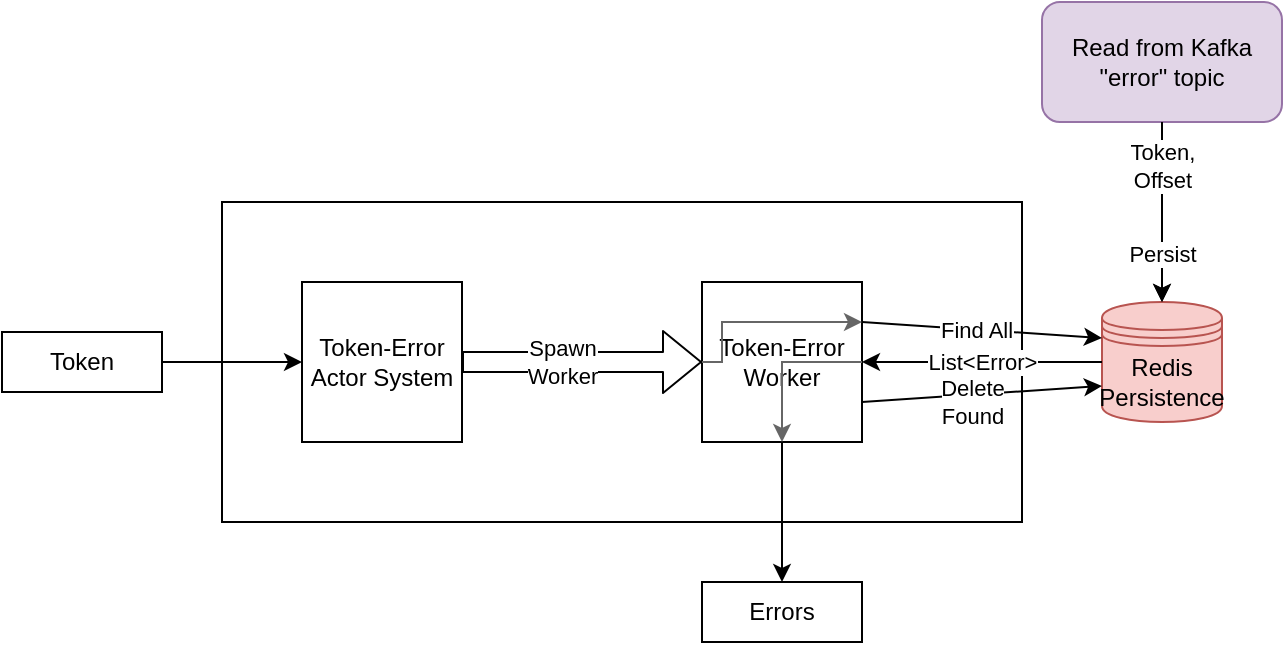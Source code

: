 <mxfile version="14.9.2" type="device"><diagram id="VOiwE5k8sZ0fY8JZgX0m" name="Page-1"><mxGraphModel dx="946" dy="614" grid="1" gridSize="10" guides="1" tooltips="1" connect="1" arrows="1" fold="1" page="1" pageScale="1" pageWidth="827" pageHeight="1169" math="0" shadow="0"><root><mxCell id="0"/><mxCell id="1" parent="0"/><mxCell id="3iFnAvt_9U8VV0faTrkC-11" value="" style="rounded=0;whiteSpace=wrap;html=1;" parent="1" vertex="1"><mxGeometry x="230" y="410" width="400" height="160" as="geometry"/></mxCell><mxCell id="sJd7-EL1HfcKtJhgvPES-1" style="edgeStyle=orthogonalEdgeStyle;rounded=0;jumpStyle=gap;jumpSize=16;orthogonalLoop=1;jettySize=auto;html=1;exitX=0.5;exitY=1;exitDx=0;exitDy=0;entryX=0.5;entryY=0;entryDx=0;entryDy=0;" parent="1" edge="1"><mxGeometry relative="1" as="geometry"><mxPoint x="220" y="240" as="sourcePoint"/></mxGeometry></mxCell><mxCell id="sJd7-EL1HfcKtJhgvPES-2" value="On Message" style="edgeLabel;html=1;align=center;verticalAlign=middle;resizable=0;points=[];" parent="sJd7-EL1HfcKtJhgvPES-1" vertex="1" connectable="0"><mxGeometry x="-0.095" y="2" relative="1" as="geometry"><mxPoint x="-2" y="2" as="offset"/></mxGeometry></mxCell><mxCell id="sJd7-EL1HfcKtJhgvPES-4" value="" style="edgeStyle=orthogonalEdgeStyle;rounded=0;orthogonalLoop=1;jettySize=auto;html=1;" parent="1" edge="1"><mxGeometry relative="1" as="geometry"><mxPoint x="220" y="360" as="sourcePoint"/></mxGeometry></mxCell><mxCell id="sJd7-EL1HfcKtJhgvPES-5" value="CTS" style="edgeLabel;html=1;align=center;verticalAlign=middle;resizable=0;points=[];" parent="sJd7-EL1HfcKtJhgvPES-4" vertex="1" connectable="0"><mxGeometry x="-0.36" relative="1" as="geometry"><mxPoint as="offset"/></mxGeometry></mxCell><mxCell id="sJd7-EL1HfcKtJhgvPES-7" style="edgeStyle=orthogonalEdgeStyle;rounded=0;jumpStyle=arc;jumpSize=8;orthogonalLoop=1;jettySize=auto;html=1;exitX=0.5;exitY=1;exitDx=0;exitDy=0;entryX=0.5;entryY=0;entryDx=0;entryDy=0;" parent="1" edge="1"><mxGeometry relative="1" as="geometry"><mxPoint x="220" y="720" as="sourcePoint"/></mxGeometry></mxCell><mxCell id="sJd7-EL1HfcKtJhgvPES-17" value="" style="edgeStyle=orthogonalEdgeStyle;rounded=0;orthogonalLoop=1;jettySize=auto;html=1;" parent="1" edge="1"><mxGeometry relative="1" as="geometry"><mxPoint x="220" y="600" as="sourcePoint"/></mxGeometry></mxCell><mxCell id="3iFnAvt_9U8VV0faTrkC-18" value="Redis Persistence" style="shape=datastore;whiteSpace=wrap;html=1;fillColor=#f8cecc;strokeColor=#b85450;" parent="1" vertex="1"><mxGeometry x="670" y="460" width="60" height="60" as="geometry"/></mxCell><mxCell id="3iFnAvt_9U8VV0faTrkC-44" value="" style="edgeStyle=orthogonalEdgeStyle;rounded=0;orthogonalLoop=1;jettySize=auto;html=1;" parent="1" source="3iFnAvt_9U8VV0faTrkC-22" target="3iFnAvt_9U8VV0faTrkC-18" edge="1"><mxGeometry relative="1" as="geometry"/></mxCell><mxCell id="3iFnAvt_9U8VV0faTrkC-22" value="&lt;div&gt;&lt;span&gt;Read from Kafka &quot;error&quot; topic&lt;/span&gt;&lt;br&gt;&lt;/div&gt;" style="rounded=1;whiteSpace=wrap;html=1;fillColor=#e1d5e7;strokeColor=#9673a6;" parent="1" vertex="1"><mxGeometry x="640" y="310" width="120" height="60" as="geometry"/></mxCell><mxCell id="3iFnAvt_9U8VV0faTrkC-28" value="" style="endArrow=classic;html=1;entryX=0;entryY=0.5;entryDx=0;entryDy=0;exitX=1;exitY=0.5;exitDx=0;exitDy=0;" parent="1" source="3iFnAvt_9U8VV0faTrkC-34" target="3iFnAvt_9U8VV0faTrkC-12" edge="1"><mxGeometry width="50" height="50" relative="1" as="geometry"><mxPoint x="150" y="490" as="sourcePoint"/><mxPoint x="510" y="450" as="targetPoint"/></mxGeometry></mxCell><mxCell id="3iFnAvt_9U8VV0faTrkC-30" value="" style="endArrow=classic;html=1;exitX=0.5;exitY=1;exitDx=0;exitDy=0;entryX=0.5;entryY=0;entryDx=0;entryDy=0;" parent="1" source="3iFnAvt_9U8VV0faTrkC-13" target="3iFnAvt_9U8VV0faTrkC-35" edge="1"><mxGeometry width="50" height="50" relative="1" as="geometry"><mxPoint x="460" y="500" as="sourcePoint"/><mxPoint x="510" y="620" as="targetPoint"/></mxGeometry></mxCell><mxCell id="3iFnAvt_9U8VV0faTrkC-12" value="Token-Error Actor System" style="whiteSpace=wrap;html=1;aspect=fixed;" parent="1" vertex="1"><mxGeometry x="270" y="450" width="80" height="80" as="geometry"/></mxCell><mxCell id="3iFnAvt_9U8VV0faTrkC-13" value="&lt;div&gt;Token-Error&lt;/div&gt;&lt;div&gt;Worker&lt;br&gt;&lt;/div&gt;" style="whiteSpace=wrap;html=1;aspect=fixed;" parent="1" vertex="1"><mxGeometry x="470" y="450" width="80" height="80" as="geometry"/></mxCell><mxCell id="3iFnAvt_9U8VV0faTrkC-14" value="" style="shape=flexArrow;endArrow=classic;html=1;exitX=1;exitY=0.5;exitDx=0;exitDy=0;entryX=0;entryY=0.5;entryDx=0;entryDy=0;" parent="1" source="3iFnAvt_9U8VV0faTrkC-12" target="3iFnAvt_9U8VV0faTrkC-13" edge="1"><mxGeometry x="230" y="410" width="50" height="50" as="geometry"><mxPoint x="440" y="480" as="sourcePoint"/><mxPoint x="490" y="430" as="targetPoint"/></mxGeometry></mxCell><mxCell id="3iFnAvt_9U8VV0faTrkC-15" value="&lt;div&gt;Spawn&lt;/div&gt;&lt;div&gt;Worker&lt;br&gt;&lt;/div&gt;" style="edgeLabel;html=1;align=center;verticalAlign=middle;resizable=0;points=[];" parent="3iFnAvt_9U8VV0faTrkC-14" vertex="1" connectable="0"><mxGeometry x="-0.221" relative="1" as="geometry"><mxPoint x="3.15" as="offset"/></mxGeometry></mxCell><mxCell id="3iFnAvt_9U8VV0faTrkC-16" style="edgeStyle=orthogonalEdgeStyle;rounded=0;orthogonalLoop=1;jettySize=auto;html=1;exitX=1;exitY=0.5;exitDx=0;exitDy=0;entryX=0.5;entryY=1;entryDx=0;entryDy=0;fillColor=#f5f5f5;strokeColor=#666666;" parent="1" source="3iFnAvt_9U8VV0faTrkC-13" target="3iFnAvt_9U8VV0faTrkC-13" edge="1"><mxGeometry x="230" y="410" as="geometry"><Array as="points"><mxPoint x="510" y="490"/></Array></mxGeometry></mxCell><mxCell id="3iFnAvt_9U8VV0faTrkC-17" style="edgeStyle=orthogonalEdgeStyle;rounded=0;orthogonalLoop=1;jettySize=auto;html=1;exitX=0;exitY=0.5;exitDx=0;exitDy=0;entryX=1;entryY=0.25;entryDx=0;entryDy=0;fillColor=#f5f5f5;strokeColor=#666666;" parent="1" source="3iFnAvt_9U8VV0faTrkC-13" target="3iFnAvt_9U8VV0faTrkC-13" edge="1"><mxGeometry x="230" y="410" as="geometry"><Array as="points"><mxPoint x="480" y="490"/><mxPoint x="480" y="470"/></Array></mxGeometry></mxCell><mxCell id="3iFnAvt_9U8VV0faTrkC-34" value="Token" style="rounded=0;whiteSpace=wrap;html=1;" parent="1" vertex="1"><mxGeometry x="120" y="475" width="80" height="30" as="geometry"/></mxCell><mxCell id="3iFnAvt_9U8VV0faTrkC-35" value="Errors" style="rounded=0;whiteSpace=wrap;html=1;" parent="1" vertex="1"><mxGeometry x="470" y="600" width="80" height="30" as="geometry"/></mxCell><mxCell id="3iFnAvt_9U8VV0faTrkC-36" value="" style="endArrow=classic;html=1;exitX=0;exitY=0.5;exitDx=0;exitDy=0;" parent="1" source="3iFnAvt_9U8VV0faTrkC-18" edge="1"><mxGeometry width="50" height="50" relative="1" as="geometry"><mxPoint x="460" y="500" as="sourcePoint"/><mxPoint x="550" y="490" as="targetPoint"/></mxGeometry></mxCell><mxCell id="3iFnAvt_9U8VV0faTrkC-37" value="List&amp;lt;Error&amp;gt;" style="edgeLabel;html=1;align=center;verticalAlign=middle;resizable=0;points=[];" parent="3iFnAvt_9U8VV0faTrkC-36" vertex="1" connectable="0"><mxGeometry x="0.267" relative="1" as="geometry"><mxPoint x="16" as="offset"/></mxGeometry></mxCell><mxCell id="3iFnAvt_9U8VV0faTrkC-38" value="" style="endArrow=classic;html=1;exitX=1;exitY=0.75;exitDx=0;exitDy=0;entryX=0;entryY=0.7;entryDx=0;entryDy=0;" parent="1" source="3iFnAvt_9U8VV0faTrkC-13" target="3iFnAvt_9U8VV0faTrkC-18" edge="1"><mxGeometry width="50" height="50" relative="1" as="geometry"><mxPoint x="580" y="550" as="sourcePoint"/><mxPoint x="630" y="500" as="targetPoint"/></mxGeometry></mxCell><mxCell id="3iFnAvt_9U8VV0faTrkC-41" value="Delete&lt;br&gt;Found" style="edgeLabel;html=1;align=center;verticalAlign=middle;resizable=0;points=[];" parent="3iFnAvt_9U8VV0faTrkC-38" vertex="1" connectable="0"><mxGeometry x="-0.198" y="-1" relative="1" as="geometry"><mxPoint x="7" y="2" as="offset"/></mxGeometry></mxCell><mxCell id="3iFnAvt_9U8VV0faTrkC-39" value="" style="endArrow=classic;html=1;exitX=1;exitY=0.25;exitDx=0;exitDy=0;entryX=0;entryY=0.3;entryDx=0;entryDy=0;" parent="1" source="3iFnAvt_9U8VV0faTrkC-13" target="3iFnAvt_9U8VV0faTrkC-18" edge="1"><mxGeometry width="50" height="50" relative="1" as="geometry"><mxPoint x="590" y="510" as="sourcePoint"/><mxPoint x="640" y="460" as="targetPoint"/></mxGeometry></mxCell><mxCell id="3iFnAvt_9U8VV0faTrkC-40" value="Find All" style="edgeLabel;html=1;align=center;verticalAlign=middle;resizable=0;points=[];" parent="3iFnAvt_9U8VV0faTrkC-39" vertex="1" connectable="0"><mxGeometry x="-0.245" relative="1" as="geometry"><mxPoint x="11" y="1" as="offset"/></mxGeometry></mxCell><mxCell id="3iFnAvt_9U8VV0faTrkC-42" value="" style="endArrow=classic;html=1;exitX=0.5;exitY=1;exitDx=0;exitDy=0;entryX=0.5;entryY=0;entryDx=0;entryDy=0;" parent="1" source="3iFnAvt_9U8VV0faTrkC-22" target="3iFnAvt_9U8VV0faTrkC-18" edge="1"><mxGeometry width="50" height="50" relative="1" as="geometry"><mxPoint x="740" y="470" as="sourcePoint"/><mxPoint x="790" y="420" as="targetPoint"/></mxGeometry></mxCell><mxCell id="3iFnAvt_9U8VV0faTrkC-43" value="Token,&lt;br&gt;Offset" style="edgeLabel;html=1;align=center;verticalAlign=middle;resizable=0;points=[];" parent="3iFnAvt_9U8VV0faTrkC-42" vertex="1" connectable="0"><mxGeometry x="-0.567" relative="1" as="geometry"><mxPoint y="2" as="offset"/></mxGeometry></mxCell><mxCell id="3iFnAvt_9U8VV0faTrkC-45" value="Persist" style="edgeLabel;html=1;align=center;verticalAlign=middle;resizable=0;points=[];" parent="3iFnAvt_9U8VV0faTrkC-42" vertex="1" connectable="0"><mxGeometry x="0.3" y="2" relative="1" as="geometry"><mxPoint x="-2" y="7" as="offset"/></mxGeometry></mxCell></root></mxGraphModel></diagram></mxfile>